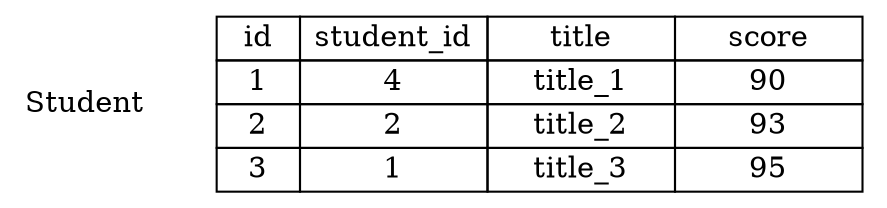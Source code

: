 digraph papers {
    node [shape=plaintext];
next [label="Student", shape=plaintext]

    struct1 [label=<<TABLE BORDER="0" CELLBORDER="1" CELLSPACING="0">
    <TR>
	    <TD width="40">id</TD>
	    <TD width="90">student_id</TD>
	    <td width="90">title</td>
      <td width="90">score</td>
	</TR>
	<TR>
	   <TD>1</TD>
	   <TD>4</TD>
     <TD>title_1</TD>
     <TD>90</TD>
	</TR>
  <TR>
     <TD>2</TD>
     <TD>2</TD>
     <TD>title_2</TD>
     <TD>93</TD>
  </TR>
  <TR>
  	   <TD>3</TD>
  	   <TD>1</TD>
       <TD>title_3</TD>
       <TD>95</TD>
  	</TR>

    </TABLE>>];
}
